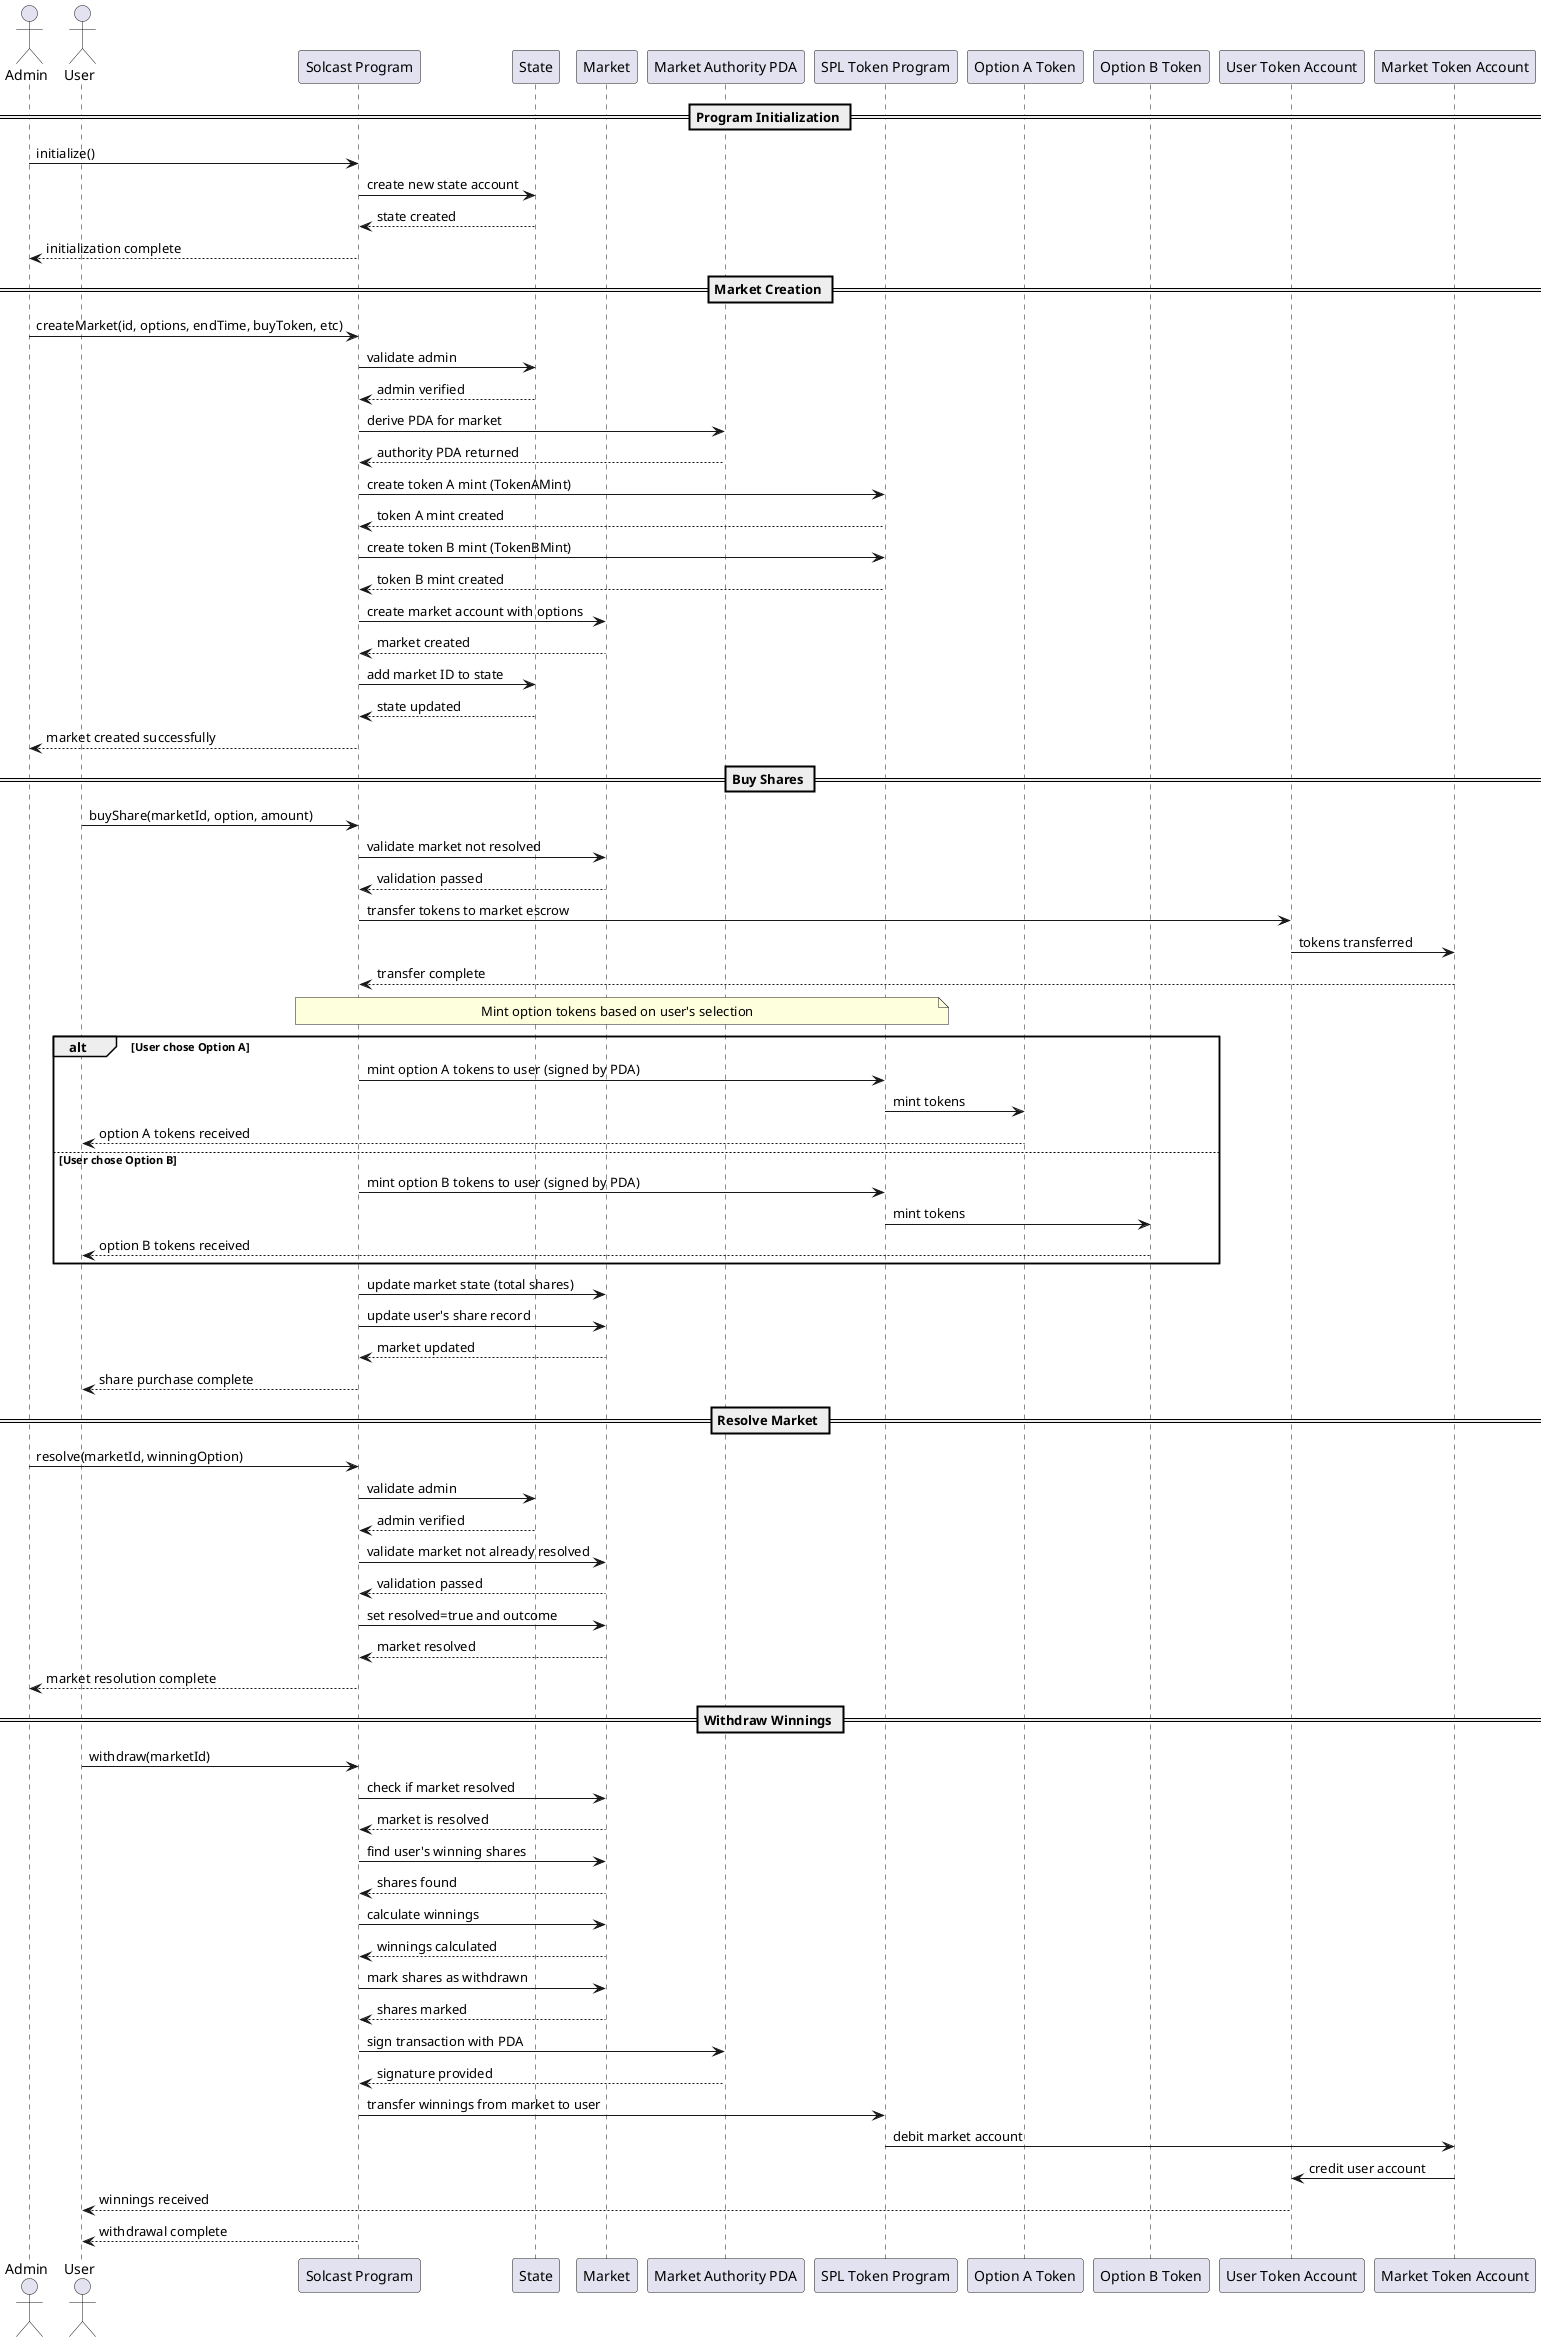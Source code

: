 @startuml Solcast Contract Flow

actor Admin
actor User
participant "Solcast Program" as SolcastProgram
participant "State" as State
participant "Market" as Market
participant "Market Authority PDA" as MarketAuthority
participant "SPL Token Program" as TokenProgram
participant "Option A Token" as TokenAMint
participant "Option B Token" as TokenBMint
participant "User Token Account" as UserTokenAccount
participant "Market Token Account" as MarketTokenAccount

== Program Initialization ==

Admin -> SolcastProgram: initialize()
SolcastProgram -> State: create new state account
State --> SolcastProgram: state created
SolcastProgram --> Admin: initialization complete

== Market Creation ==

Admin -> SolcastProgram: createMarket(id, options, endTime, buyToken, etc)
SolcastProgram -> State: validate admin
State --> SolcastProgram: admin verified
SolcastProgram -> MarketAuthority: derive PDA for market
MarketAuthority --> SolcastProgram: authority PDA returned
SolcastProgram -> TokenProgram: create token A mint (TokenAMint)
TokenProgram --> SolcastProgram: token A mint created
SolcastProgram -> TokenProgram: create token B mint (TokenBMint)
TokenProgram --> SolcastProgram: token B mint created
SolcastProgram -> Market: create market account with options
Market --> SolcastProgram: market created
SolcastProgram -> State: add market ID to state
State --> SolcastProgram: state updated
SolcastProgram --> Admin: market created successfully

== Buy Shares ==

User -> SolcastProgram: buyShare(marketId, option, amount)
SolcastProgram -> Market: validate market not resolved
Market --> SolcastProgram: validation passed
SolcastProgram -> UserTokenAccount: transfer tokens to market escrow
UserTokenAccount -> MarketTokenAccount: tokens transferred
MarketTokenAccount --> SolcastProgram: transfer complete

note over SolcastProgram, TokenProgram: Mint option tokens based on user's selection

alt User chose Option A
    SolcastProgram -> TokenProgram: mint option A tokens to user (signed by PDA)
    TokenProgram -> TokenAMint: mint tokens
    TokenAMint --> User: option A tokens received
else User chose Option B
    SolcastProgram -> TokenProgram: mint option B tokens to user (signed by PDA)
    TokenProgram -> TokenBMint: mint tokens
    TokenBMint --> User: option B tokens received
end

SolcastProgram -> Market: update market state (total shares)
SolcastProgram -> Market: update user's share record
Market --> SolcastProgram: market updated
SolcastProgram --> User: share purchase complete

== Resolve Market ==

Admin -> SolcastProgram: resolve(marketId, winningOption)
SolcastProgram -> State: validate admin
State --> SolcastProgram: admin verified
SolcastProgram -> Market: validate market not already resolved
Market --> SolcastProgram: validation passed
SolcastProgram -> Market: set resolved=true and outcome
Market --> SolcastProgram: market resolved
SolcastProgram --> Admin: market resolution complete

== Withdraw Winnings ==

User -> SolcastProgram: withdraw(marketId)
SolcastProgram -> Market: check if market resolved
Market --> SolcastProgram: market is resolved
SolcastProgram -> Market: find user's winning shares
Market --> SolcastProgram: shares found
SolcastProgram -> Market: calculate winnings
Market --> SolcastProgram: winnings calculated
SolcastProgram -> Market: mark shares as withdrawn
Market --> SolcastProgram: shares marked
SolcastProgram -> MarketAuthority: sign transaction with PDA
MarketAuthority --> SolcastProgram: signature provided
SolcastProgram -> TokenProgram: transfer winnings from market to user
TokenProgram -> MarketTokenAccount: debit market account
MarketTokenAccount -> UserTokenAccount: credit user account
UserTokenAccount --> User: winnings received
SolcastProgram --> User: withdrawal complete

@enduml

